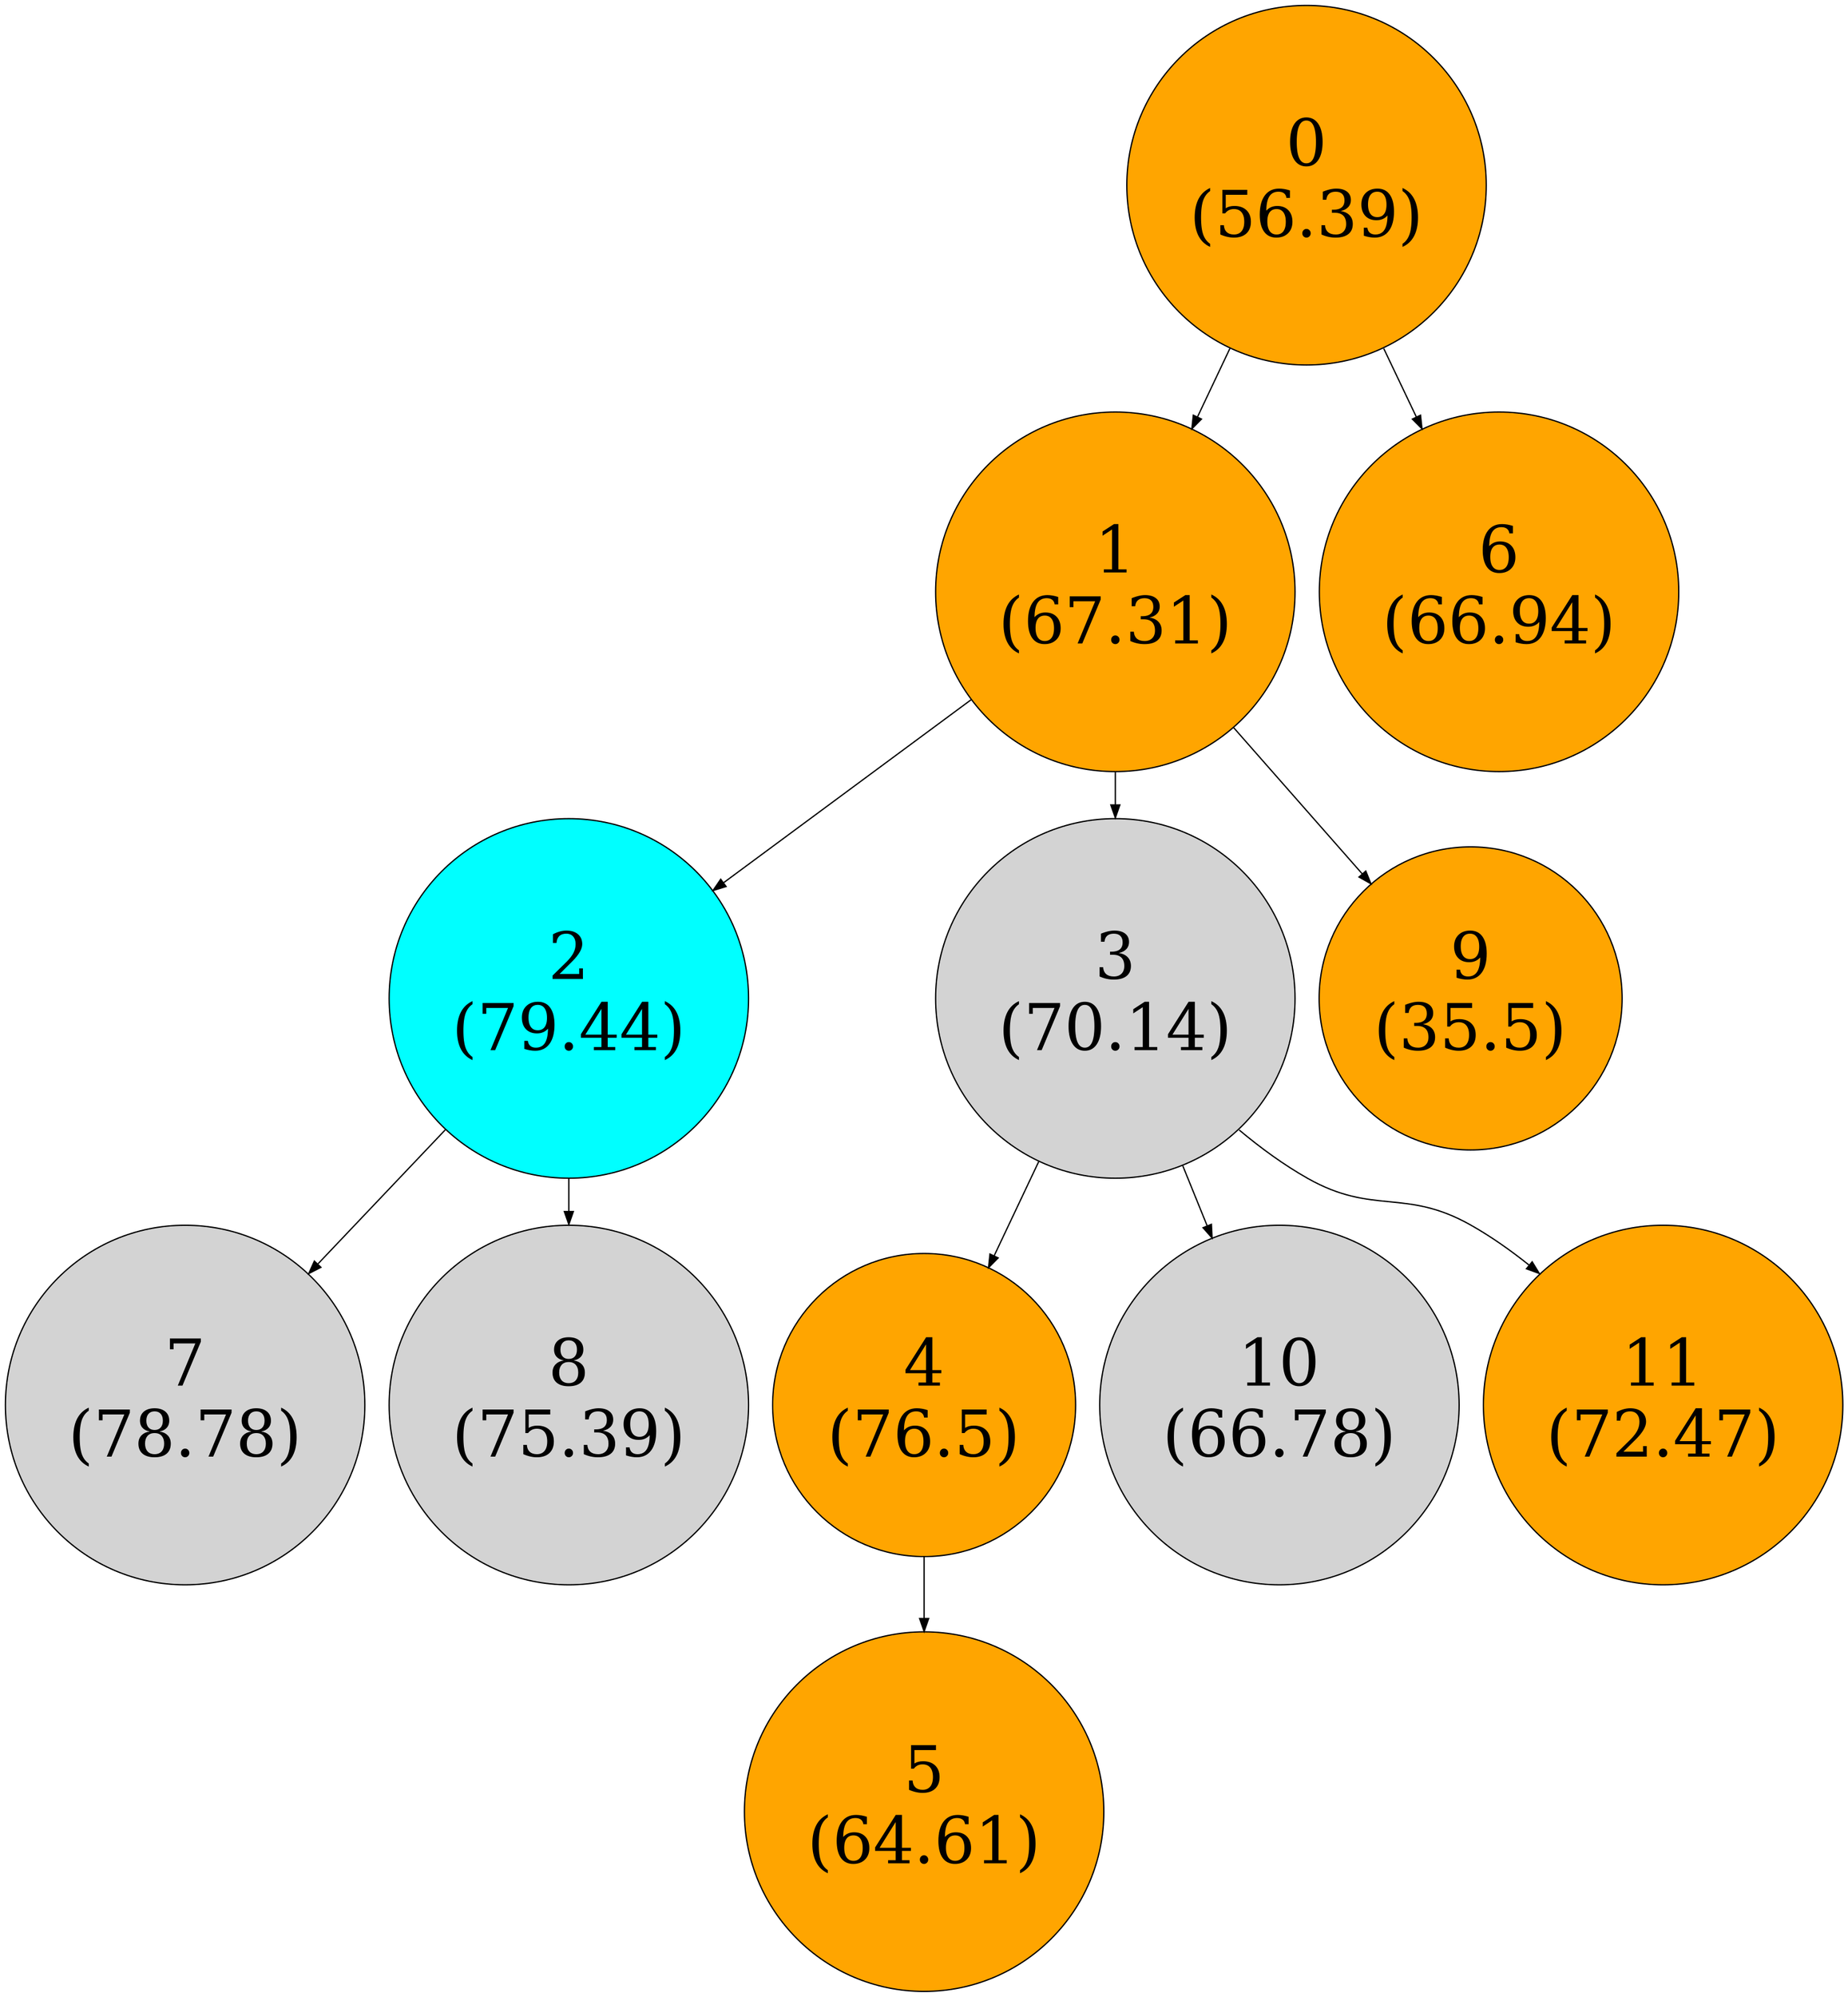 digraph G {
    node [style=filled, shape=circle, fontsize=50];
    0 [label="0\n(56.39)", fillcolor=orange, fontcolor=black];
    1 [label="1\n(67.31)", fillcolor=orange, fontcolor=black];
    2 [label="2\n(79.44)", fillcolor=cyan, fontcolor=black];
    3 [label="3\n(70.14)"];
    4 [label="4\n(76.5)", fillcolor=orange, fontcolor=black];
    5 [label="5\n(64.61)", fillcolor=orange, fontcolor=black];
    6 [label="6\n(66.94)", fillcolor=orange, fontcolor=black];
    7 [label="7\n(78.78)"];
    8 [label="8\n(75.39)"];
    9 [label="9\n(35.5)", fillcolor=orange, fontcolor=black];
    10 [label="10\n(66.78)"];
    11 [label="11\n(72.47)", fillcolor=orange, fontcolor=black];
    0 -> 1;
    1 -> 2;
    1 -> 3;
    3 -> 4;
    4 -> 5;
    0 -> 6;
    2 -> 7;
    2 -> 8;
    1 -> 9;
    3 -> 10;
    3 -> 11;
}